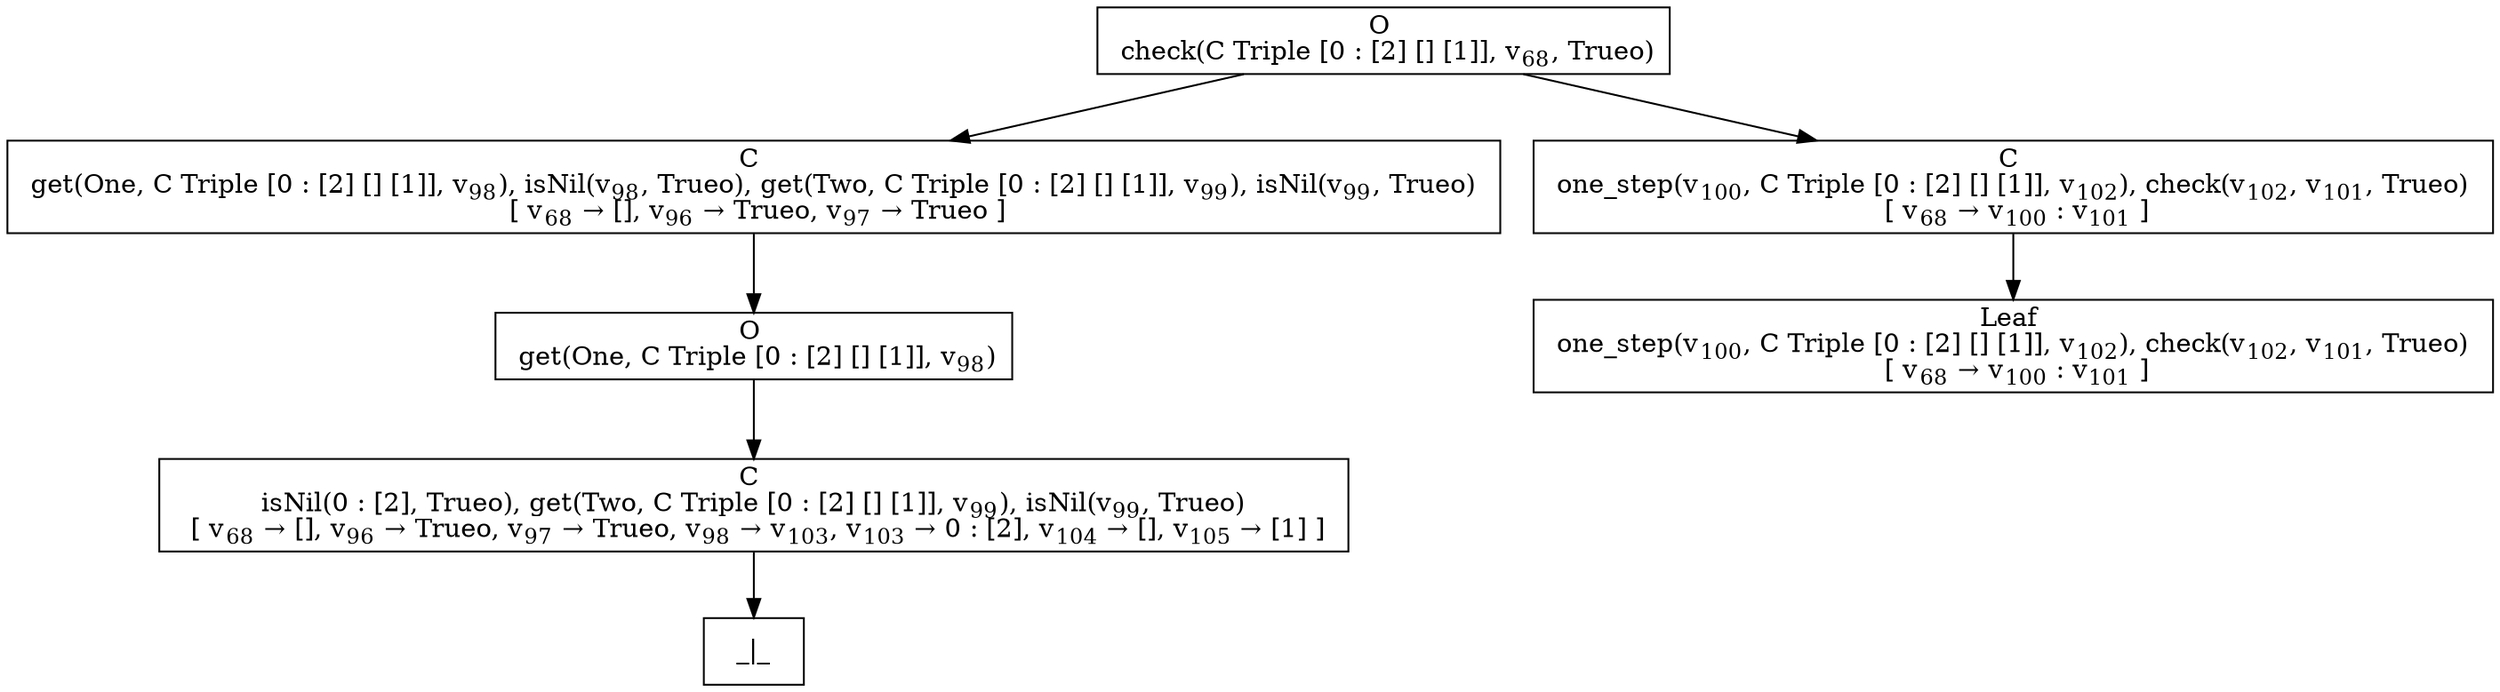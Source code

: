 digraph {
    graph [rankdir=TB
          ,bgcolor=transparent];
    node [shape=box
         ,fillcolor=white
         ,style=filled];
    0 [label=<O <BR/> check(C Triple [0 : [2] [] [1]], v<SUB>68</SUB>, Trueo)>];
    1 [label=<C <BR/> get(One, C Triple [0 : [2] [] [1]], v<SUB>98</SUB>), isNil(v<SUB>98</SUB>, Trueo), get(Two, C Triple [0 : [2] [] [1]], v<SUB>99</SUB>), isNil(v<SUB>99</SUB>, Trueo) <BR/>  [ v<SUB>68</SUB> &rarr; [], v<SUB>96</SUB> &rarr; Trueo, v<SUB>97</SUB> &rarr; Trueo ] >];
    2 [label=<C <BR/> one_step(v<SUB>100</SUB>, C Triple [0 : [2] [] [1]], v<SUB>102</SUB>), check(v<SUB>102</SUB>, v<SUB>101</SUB>, Trueo) <BR/>  [ v<SUB>68</SUB> &rarr; v<SUB>100</SUB> : v<SUB>101</SUB> ] >];
    3 [label=<O <BR/> get(One, C Triple [0 : [2] [] [1]], v<SUB>98</SUB>)>];
    4 [label=<C <BR/> isNil(0 : [2], Trueo), get(Two, C Triple [0 : [2] [] [1]], v<SUB>99</SUB>), isNil(v<SUB>99</SUB>, Trueo) <BR/>  [ v<SUB>68</SUB> &rarr; [], v<SUB>96</SUB> &rarr; Trueo, v<SUB>97</SUB> &rarr; Trueo, v<SUB>98</SUB> &rarr; v<SUB>103</SUB>, v<SUB>103</SUB> &rarr; 0 : [2], v<SUB>104</SUB> &rarr; [], v<SUB>105</SUB> &rarr; [1] ] >];
    5 [label=<_|_>];
    6 [label=<Leaf <BR/> one_step(v<SUB>100</SUB>, C Triple [0 : [2] [] [1]], v<SUB>102</SUB>), check(v<SUB>102</SUB>, v<SUB>101</SUB>, Trueo) <BR/>  [ v<SUB>68</SUB> &rarr; v<SUB>100</SUB> : v<SUB>101</SUB> ] >];
    0 -> 1 [label=""];
    0 -> 2 [label=""];
    1 -> 3 [label=""];
    2 -> 6 [label=""];
    3 -> 4 [label=""];
    4 -> 5 [label=""];
}